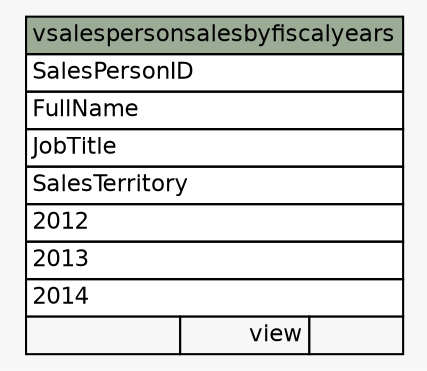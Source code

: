 // dot 2.40.1 on Linux 5.4.0-80-generic
// SchemaSpy rev 590
digraph "vsalespersonsalesbyfiscalyears" {
  graph [
    rankdir="RL"
    bgcolor="#f7f7f7"
    nodesep="0.18"
    ranksep="0.46"
    fontname="Helvetica"
    fontsize="11"
  ];
  node [
    fontname="Helvetica"
    fontsize="11"
    shape="plaintext"
  ];
  edge [
    arrowsize="0.8"
  ];
  "vsalespersonsalesbyfiscalyears" [
    label=<
    <TABLE BORDER="0" CELLBORDER="1" CELLSPACING="0" BGCOLOR="#ffffff">
      <TR><TD COLSPAN="3" BGCOLOR="#9bab96" ALIGN="CENTER">vsalespersonsalesbyfiscalyears</TD></TR>
      <TR><TD PORT="SalesPersonID" COLSPAN="3" ALIGN="LEFT">SalesPersonID</TD></TR>
      <TR><TD PORT="FullName" COLSPAN="3" ALIGN="LEFT">FullName</TD></TR>
      <TR><TD PORT="JobTitle" COLSPAN="3" ALIGN="LEFT">JobTitle</TD></TR>
      <TR><TD PORT="SalesTerritory" COLSPAN="3" ALIGN="LEFT">SalesTerritory</TD></TR>
      <TR><TD PORT="2012" COLSPAN="3" ALIGN="LEFT">2012</TD></TR>
      <TR><TD PORT="2013" COLSPAN="3" ALIGN="LEFT">2013</TD></TR>
      <TR><TD PORT="2014" COLSPAN="3" ALIGN="LEFT">2014</TD></TR>
      <TR><TD ALIGN="LEFT" BGCOLOR="#f7f7f7">  </TD><TD ALIGN="RIGHT" BGCOLOR="#f7f7f7">view</TD><TD ALIGN="RIGHT" BGCOLOR="#f7f7f7">  </TD></TR>
    </TABLE>>
    URL="tables/vsalespersonsalesbyfiscalyears.html"
    tooltip="vsalespersonsalesbyfiscalyears"
  ];
}
